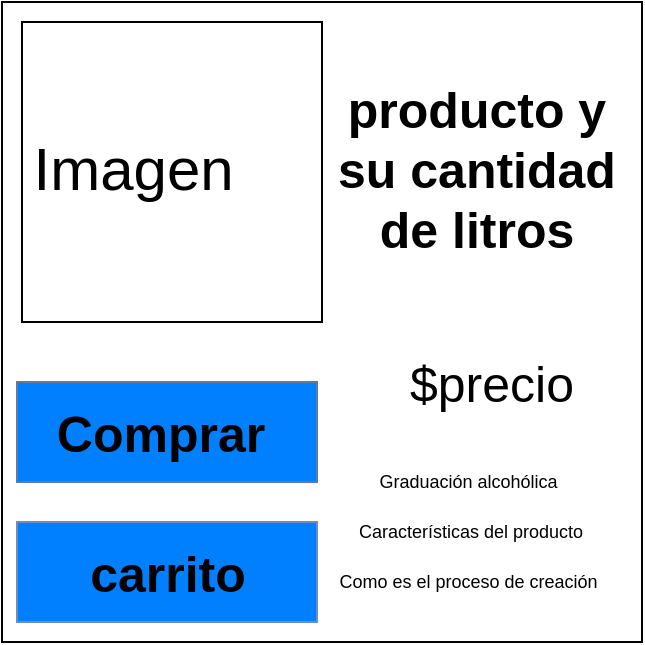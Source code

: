 <mxfile version="13.7.7" type="github" pages="3">
  <diagram id="TP7DXvVOR5oQCOvxH9Ez" name="Page-1">
    <mxGraphModel dx="1422" dy="762" grid="1" gridSize="10" guides="1" tooltips="1" connect="1" arrows="1" fold="1" page="1" pageScale="1" pageWidth="827" pageHeight="1169" math="0" shadow="0">
      <root>
        <mxCell id="0" />
        <mxCell id="1" parent="0" />
        <mxCell id="tVBxDaiVkqGAWi1-sCXr-1" value="" style="whiteSpace=wrap;html=1;aspect=fixed;" vertex="1" parent="1">
          <mxGeometry x="160" y="150" width="320" height="320" as="geometry" />
        </mxCell>
        <mxCell id="tVBxDaiVkqGAWi1-sCXr-2" value="" style="whiteSpace=wrap;html=1;aspect=fixed;" vertex="1" parent="1">
          <mxGeometry x="170" y="160" width="150" height="150" as="geometry" />
        </mxCell>
        <mxCell id="tVBxDaiVkqGAWi1-sCXr-3" value="&lt;font style=&quot;font-size: 30px&quot;&gt;Imagen&amp;nbsp;&lt;/font&gt;" style="text;html=1;strokeColor=none;fillColor=none;align=center;verticalAlign=middle;whiteSpace=wrap;rounded=0;" vertex="1" parent="1">
          <mxGeometry x="180" y="205" width="100" height="55" as="geometry" />
        </mxCell>
        <mxCell id="tVBxDaiVkqGAWi1-sCXr-4" value="&lt;b&gt;&lt;font style=&quot;font-size: 25px&quot;&gt;producto y su&amp;nbsp;cantidad de litros&lt;/font&gt;&lt;/b&gt;" style="text;html=1;strokeColor=none;fillColor=none;align=center;verticalAlign=middle;whiteSpace=wrap;rounded=0;" vertex="1" parent="1">
          <mxGeometry x="325" y="177.5" width="145" height="110" as="geometry" />
        </mxCell>
        <mxCell id="tVBxDaiVkqGAWi1-sCXr-5" value="&lt;font style=&quot;font-size: 25px&quot;&gt;$precio&lt;/font&gt;" style="text;html=1;strokeColor=none;fillColor=none;align=center;verticalAlign=middle;whiteSpace=wrap;rounded=0;fontSize=21;" vertex="1" parent="1">
          <mxGeometry x="340" y="310" width="130" height="60" as="geometry" />
        </mxCell>
        <mxCell id="tVBxDaiVkqGAWi1-sCXr-6" value="&lt;b&gt;&lt;font style=&quot;font-size: 25px&quot;&gt;carrito&lt;/font&gt;&lt;/b&gt;" style="text;html=1;strokeColor=#6c8ebf;align=center;verticalAlign=middle;whiteSpace=wrap;rounded=0;fontSize=21;fillColor=#007FFF;" vertex="1" parent="1">
          <mxGeometry x="167.5" y="410" width="150" height="50" as="geometry" />
        </mxCell>
        <mxCell id="tVBxDaiVkqGAWi1-sCXr-7" value="&lt;font style=&quot;font-size: 9px&quot;&gt;Graduación alcohólica&amp;nbsp;&lt;br&gt;Características del producto&lt;br&gt;Como es el proceso de creación&amp;nbsp;&lt;/font&gt;" style="text;html=1;strokeColor=none;fillColor=none;align=center;verticalAlign=middle;whiteSpace=wrap;rounded=0;fontSize=21;" vertex="1" parent="1">
          <mxGeometry x="307.5" y="380" width="172.5" height="60" as="geometry" />
        </mxCell>
        <mxCell id="tVBxDaiVkqGAWi1-sCXr-8" value="&lt;b&gt;&lt;font style=&quot;font-size: 25px&quot;&gt;Comprar&amp;nbsp;&lt;/font&gt;&lt;/b&gt;" style="text;html=1;align=center;verticalAlign=middle;whiteSpace=wrap;rounded=0;fontSize=21;strokeColor=#5E7BA6;fillColor=#007FFF;" vertex="1" parent="1">
          <mxGeometry x="167.5" y="340" width="150" height="50" as="geometry" />
        </mxCell>
      </root>
    </mxGraphModel>
  </diagram>
  <diagram id="SUwkv_fsYtDImg-rFRqG" name="Page-2">
    <mxGraphModel dx="1422" dy="762" grid="1" gridSize="10" guides="1" tooltips="1" connect="1" arrows="1" fold="1" page="1" pageScale="1" pageWidth="827" pageHeight="1169" math="0" shadow="0">
      <root>
        <mxCell id="GbqJbgyvQAJeLsw16OdP-0" />
        <mxCell id="GbqJbgyvQAJeLsw16OdP-1" parent="GbqJbgyvQAJeLsw16OdP-0" />
        <mxCell id="GbqJbgyvQAJeLsw16OdP-2" value="" style="whiteSpace=wrap;html=1;aspect=fixed;" vertex="1" parent="GbqJbgyvQAJeLsw16OdP-1">
          <mxGeometry x="240" y="120" width="320" height="320" as="geometry" />
        </mxCell>
        <mxCell id="GbqJbgyvQAJeLsw16OdP-3" value="" style="whiteSpace=wrap;html=1;aspect=fixed;" vertex="1" parent="GbqJbgyvQAJeLsw16OdP-1">
          <mxGeometry x="250" y="160" width="130" height="130" as="geometry" />
        </mxCell>
        <mxCell id="GbqJbgyvQAJeLsw16OdP-4" value="&lt;font style=&quot;font-size: 20px&quot;&gt;Imagen&amp;nbsp;&lt;/font&gt;" style="text;html=1;strokeColor=none;fillColor=none;align=center;verticalAlign=middle;whiteSpace=wrap;rounded=0;" vertex="1" parent="GbqJbgyvQAJeLsw16OdP-1">
          <mxGeometry x="260" y="200" width="90" height="40" as="geometry" />
        </mxCell>
        <mxCell id="GbqJbgyvQAJeLsw16OdP-5" value="&lt;b&gt;&lt;font style=&quot;font-size: 30px&quot;&gt;producto y su&amp;nbsp;cantidad de litros&lt;/font&gt;&lt;/b&gt;" style="text;html=1;strokeColor=none;fillColor=none;align=center;verticalAlign=middle;whiteSpace=wrap;rounded=0;" vertex="1" parent="GbqJbgyvQAJeLsw16OdP-1">
          <mxGeometry x="400" y="130" width="150" height="130" as="geometry" />
        </mxCell>
        <mxCell id="GbqJbgyvQAJeLsw16OdP-6" value="&lt;font style=&quot;font-size: 25px&quot;&gt;$precio&lt;/font&gt;" style="text;html=1;strokeColor=none;fillColor=none;align=center;verticalAlign=middle;whiteSpace=wrap;rounded=0;fontSize=21;" vertex="1" parent="GbqJbgyvQAJeLsw16OdP-1">
          <mxGeometry x="250" y="110" width="130" height="70" as="geometry" />
        </mxCell>
        <mxCell id="GbqJbgyvQAJeLsw16OdP-7" value="&lt;b&gt;&lt;font style=&quot;font-size: 25px&quot;&gt;Comprar&amp;nbsp;&lt;/font&gt;&lt;/b&gt;" style="text;html=1;align=center;verticalAlign=middle;whiteSpace=wrap;rounded=0;fontSize=21;strokeColor=#5E7BA6;fillColor=#007FFF;" vertex="1" parent="GbqJbgyvQAJeLsw16OdP-1">
          <mxGeometry x="420" y="280" width="130" height="50" as="geometry" />
        </mxCell>
        <mxCell id="GbqJbgyvQAJeLsw16OdP-8" value="&lt;b&gt;&lt;font style=&quot;font-size: 25px&quot;&gt;carrito&lt;/font&gt;&lt;/b&gt;" style="text;html=1;strokeColor=#6c8ebf;align=center;verticalAlign=middle;whiteSpace=wrap;rounded=0;fontSize=21;fillColor=#007FFF;" vertex="1" parent="GbqJbgyvQAJeLsw16OdP-1">
          <mxGeometry x="414" y="355" width="136" height="50" as="geometry" />
        </mxCell>
        <mxCell id="GbqJbgyvQAJeLsw16OdP-9" value="&lt;font style=&quot;font-size: 15px&quot;&gt;Graduación alcohólica&amp;nbsp;&lt;br&gt;Características del producto&lt;br&gt;Como es el proceso de creación&amp;nbsp;&lt;/font&gt;" style="text;html=1;strokeColor=none;fillColor=none;align=center;verticalAlign=middle;whiteSpace=wrap;rounded=0;fontSize=21;" vertex="1" parent="GbqJbgyvQAJeLsw16OdP-1">
          <mxGeometry x="238" y="295" width="176" height="145" as="geometry" />
        </mxCell>
      </root>
    </mxGraphModel>
  </diagram>
  <diagram id="GBJSUDj8Fl7SgnSuayLn" name="Page-3">
    <mxGraphModel dx="1422" dy="762" grid="1" gridSize="10" guides="1" tooltips="1" connect="1" arrows="1" fold="1" page="1" pageScale="1" pageWidth="827" pageHeight="1169" math="0" shadow="0">
      <root>
        <mxCell id="jj6JwKZE7chp0CpyBHQX-0" />
        <mxCell id="jj6JwKZE7chp0CpyBHQX-1" parent="jj6JwKZE7chp0CpyBHQX-0" />
        <mxCell id="jj6JwKZE7chp0CpyBHQX-2" value="" style="whiteSpace=wrap;html=1;aspect=fixed;" vertex="1" parent="jj6JwKZE7chp0CpyBHQX-1">
          <mxGeometry x="160" y="120" width="320" height="320" as="geometry" />
        </mxCell>
        <mxCell id="jj6JwKZE7chp0CpyBHQX-3" value="" style="whiteSpace=wrap;html=1;aspect=fixed;" vertex="1" parent="jj6JwKZE7chp0CpyBHQX-1">
          <mxGeometry x="340" y="130" width="130" height="130" as="geometry" />
        </mxCell>
        <mxCell id="jj6JwKZE7chp0CpyBHQX-4" value="&lt;font style=&quot;font-size: 25px&quot;&gt;Imagen&lt;/font&gt;&amp;nbsp;" style="text;html=1;strokeColor=none;fillColor=none;align=center;verticalAlign=middle;whiteSpace=wrap;rounded=0;" vertex="1" parent="jj6JwKZE7chp0CpyBHQX-1">
          <mxGeometry x="357.5" y="170" width="95" height="30" as="geometry" />
        </mxCell>
        <mxCell id="jj6JwKZE7chp0CpyBHQX-5" value="&lt;b&gt;&lt;font style=&quot;font-size: 25px&quot;&gt;producto y su&amp;nbsp;cantidad de litros&lt;/font&gt;&lt;/b&gt;" style="text;html=1;strokeColor=none;fillColor=none;align=center;verticalAlign=middle;whiteSpace=wrap;rounded=0;" vertex="1" parent="jj6JwKZE7chp0CpyBHQX-1">
          <mxGeometry x="130" y="130" width="230" height="80" as="geometry" />
        </mxCell>
        <mxCell id="jj6JwKZE7chp0CpyBHQX-6" value="&lt;font style=&quot;font-size: 25px&quot;&gt;$precio&lt;/font&gt;" style="text;html=1;strokeColor=none;fillColor=none;align=center;verticalAlign=middle;whiteSpace=wrap;rounded=0;fontSize=21;" vertex="1" parent="jj6JwKZE7chp0CpyBHQX-1">
          <mxGeometry x="150" y="220" width="150" height="50" as="geometry" />
        </mxCell>
        <mxCell id="jj6JwKZE7chp0CpyBHQX-7" value="&lt;b&gt;&lt;font style=&quot;font-size: 25px&quot;&gt;Comprar&amp;nbsp;&lt;/font&gt;&lt;/b&gt;" style="text;html=1;align=center;verticalAlign=middle;whiteSpace=wrap;rounded=0;fontSize=21;strokeColor=#5E7BA6;fillColor=#007FFF;" vertex="1" parent="jj6JwKZE7chp0CpyBHQX-1">
          <mxGeometry x="170" y="290" width="120" height="40" as="geometry" />
        </mxCell>
        <mxCell id="jj6JwKZE7chp0CpyBHQX-8" value="&lt;b&gt;&lt;font style=&quot;font-size: 25px&quot;&gt;carrito&lt;/font&gt;&lt;/b&gt;" style="text;html=1;strokeColor=#6c8ebf;align=center;verticalAlign=middle;whiteSpace=wrap;rounded=0;fontSize=21;fillColor=#007FFF;" vertex="1" parent="jj6JwKZE7chp0CpyBHQX-1">
          <mxGeometry x="320" y="290" width="140" height="45" as="geometry" />
        </mxCell>
        <mxCell id="jj6JwKZE7chp0CpyBHQX-9" value="&lt;font style=&quot;font-size: 20px&quot;&gt;Graduación alcohólica&amp;nbsp;&lt;br&gt;Características del producto&lt;br&gt;Como es el proceso de creación&amp;nbsp;&lt;/font&gt;" style="text;html=1;strokeColor=none;fillColor=none;align=center;verticalAlign=middle;whiteSpace=wrap;rounded=0;fontSize=21;" vertex="1" parent="jj6JwKZE7chp0CpyBHQX-1">
          <mxGeometry x="150" y="350" width="330" height="80" as="geometry" />
        </mxCell>
      </root>
    </mxGraphModel>
  </diagram>
</mxfile>
